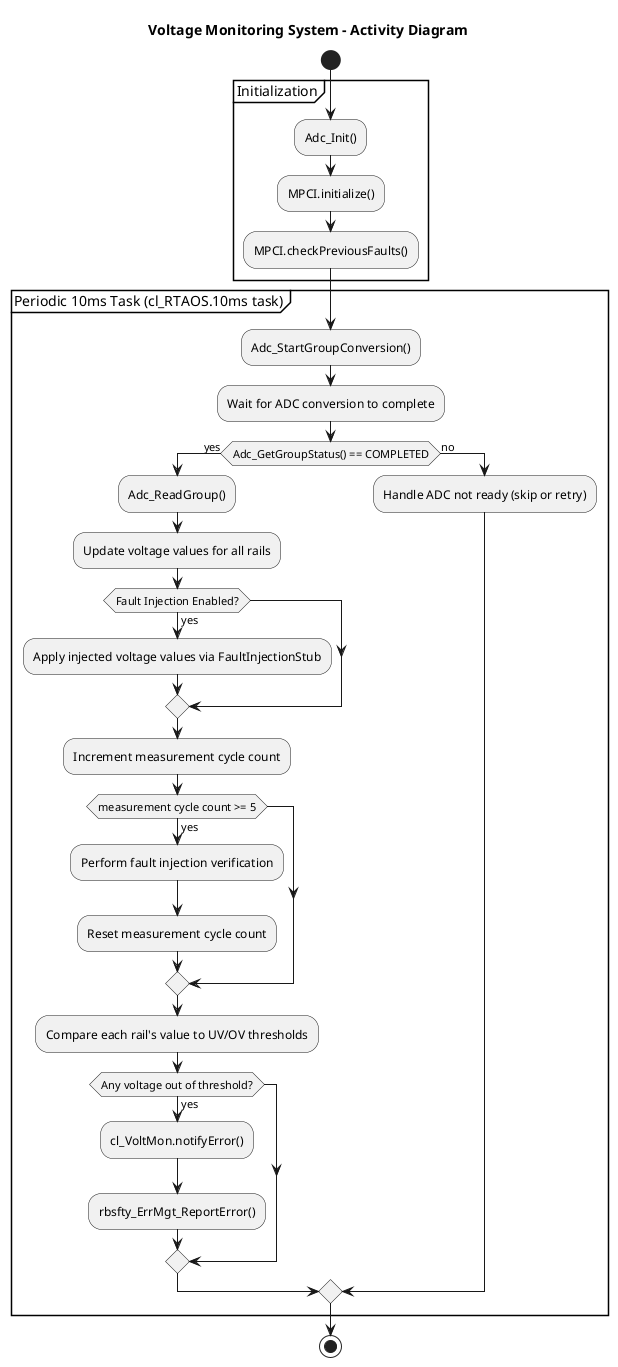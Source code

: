 @startuml
title Voltage Monitoring System - Activity Diagram

start

partition "Initialization" {
    :Adc_Init();
    :MPCI.initialize();
    :MPCI.checkPreviousFaults();
}

partition "Periodic 10ms Task (cl_RTAOS.10ms task)" {
    :Adc_StartGroupConversion();
    :Wait for ADC conversion to complete;
    if (Adc_GetGroupStatus() == COMPLETED) then (yes)
        :Adc_ReadGroup();
        :Update voltage values for all rails;
        if (Fault Injection Enabled?) then (yes)
            :Apply injected voltage values via FaultInjectionStub;
        endif
        :Increment measurement cycle count;
        if (measurement cycle count >= 5) then (yes)
            :Perform fault injection verification;
            :Reset measurement cycle count;
        endif
        :Compare each rail's value to UV/OV thresholds;
        if (Any voltage out of threshold?) then (yes)
            :cl_VoltMon.notifyError();
            :rbsfty_ErrMgt_ReportError();
        endif
    else (no)
        :Handle ADC not ready (skip or retry);
    endif
}

stop
@enduml